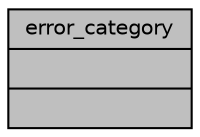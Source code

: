 digraph "error_category"
{
 // INTERACTIVE_SVG=YES
  bgcolor="transparent";
  edge [fontname="Helvetica",fontsize="10",labelfontname="Helvetica",labelfontsize="10"];
  node [fontname="Helvetica",fontsize="10",shape=record];
  Node1 [label="{error_category\n||}",height=0.2,width=0.4,color="black", fillcolor="grey75", style="filled", fontcolor="black"];
}

